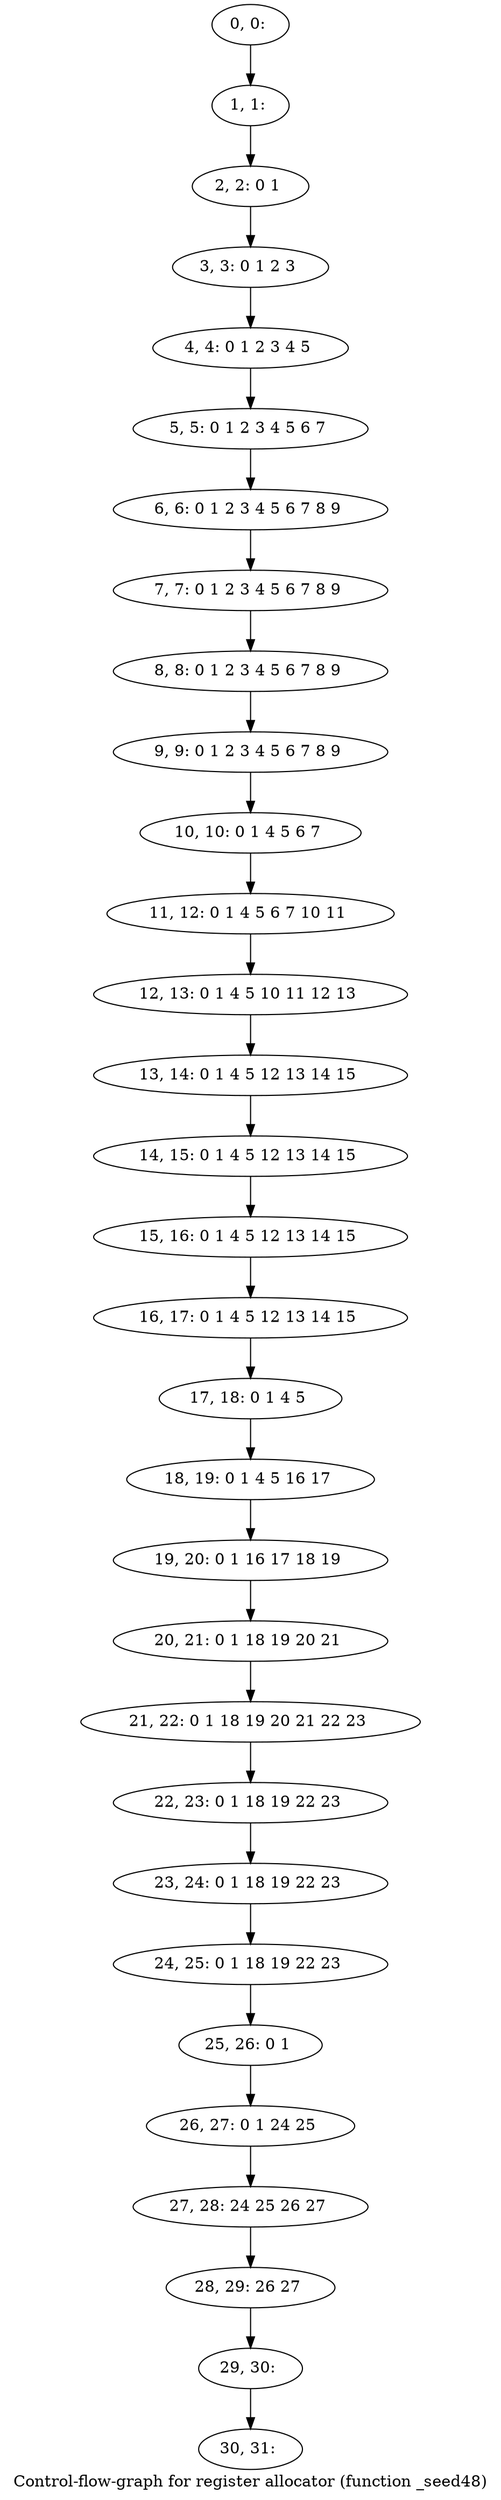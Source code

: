 digraph G {
graph [label="Control-flow-graph for register allocator (function _seed48)"]
0[label="0, 0: "];
1[label="1, 1: "];
2[label="2, 2: 0 1 "];
3[label="3, 3: 0 1 2 3 "];
4[label="4, 4: 0 1 2 3 4 5 "];
5[label="5, 5: 0 1 2 3 4 5 6 7 "];
6[label="6, 6: 0 1 2 3 4 5 6 7 8 9 "];
7[label="7, 7: 0 1 2 3 4 5 6 7 8 9 "];
8[label="8, 8: 0 1 2 3 4 5 6 7 8 9 "];
9[label="9, 9: 0 1 2 3 4 5 6 7 8 9 "];
10[label="10, 10: 0 1 4 5 6 7 "];
11[label="11, 12: 0 1 4 5 6 7 10 11 "];
12[label="12, 13: 0 1 4 5 10 11 12 13 "];
13[label="13, 14: 0 1 4 5 12 13 14 15 "];
14[label="14, 15: 0 1 4 5 12 13 14 15 "];
15[label="15, 16: 0 1 4 5 12 13 14 15 "];
16[label="16, 17: 0 1 4 5 12 13 14 15 "];
17[label="17, 18: 0 1 4 5 "];
18[label="18, 19: 0 1 4 5 16 17 "];
19[label="19, 20: 0 1 16 17 18 19 "];
20[label="20, 21: 0 1 18 19 20 21 "];
21[label="21, 22: 0 1 18 19 20 21 22 23 "];
22[label="22, 23: 0 1 18 19 22 23 "];
23[label="23, 24: 0 1 18 19 22 23 "];
24[label="24, 25: 0 1 18 19 22 23 "];
25[label="25, 26: 0 1 "];
26[label="26, 27: 0 1 24 25 "];
27[label="27, 28: 24 25 26 27 "];
28[label="28, 29: 26 27 "];
29[label="29, 30: "];
30[label="30, 31: "];
0->1 ;
1->2 ;
2->3 ;
3->4 ;
4->5 ;
5->6 ;
6->7 ;
7->8 ;
8->9 ;
9->10 ;
10->11 ;
11->12 ;
12->13 ;
13->14 ;
14->15 ;
15->16 ;
16->17 ;
17->18 ;
18->19 ;
19->20 ;
20->21 ;
21->22 ;
22->23 ;
23->24 ;
24->25 ;
25->26 ;
26->27 ;
27->28 ;
28->29 ;
29->30 ;
}
